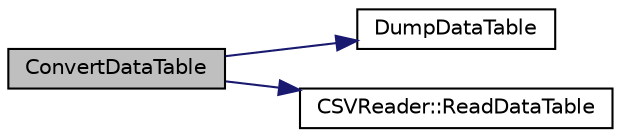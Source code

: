 digraph "ConvertDataTable"
{
 // LATEX_PDF_SIZE
  edge [fontname="Helvetica",fontsize="10",labelfontname="Helvetica",labelfontsize="10"];
  node [fontname="Helvetica",fontsize="10",shape=record];
  rankdir="LR";
  Node1 [label="ConvertDataTable",height=0.2,width=0.4,color="black", fillcolor="grey75", style="filled", fontcolor="black",tooltip=" "];
  Node1 -> Node2 [color="midnightblue",fontsize="10",style="solid",fontname="Helvetica"];
  Node2 [label="DumpDataTable",height=0.2,width=0.4,color="black", fillcolor="white", style="filled",URL="$_de_tree_backend_8cxx.html#afe1d3d3a572a27738ebb44f6cc0f1d81",tooltip=" "];
  Node1 -> Node3 [color="midnightblue",fontsize="10",style="solid",fontname="Helvetica"];
  Node3 [label="CSVReader::ReadDataTable",height=0.2,width=0.4,color="black", fillcolor="white", style="filled",URL="$class_c_s_v_reader.html#a8ba64a752f4e1c3e8f22f3009db66b06",tooltip=" "];
}
